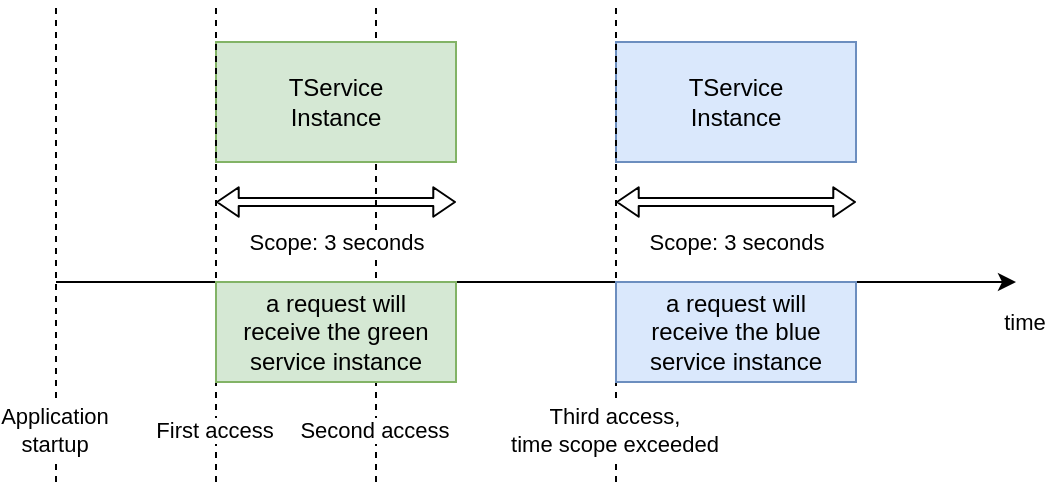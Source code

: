 <mxfile version="14.4.3" type="device"><diagram id="045H7lmuJ6iKP5ggMrmp" name="Page-1"><mxGraphModel dx="981" dy="574" grid="1" gridSize="10" guides="1" tooltips="1" connect="1" arrows="1" fold="1" page="1" pageScale="1" pageWidth="850" pageHeight="1100" math="0" shadow="0"><root><mxCell id="0"/><mxCell id="1" parent="0"/><mxCell id="yDqks34BWX2QYE_36h0Q-20" value="" style="endArrow=none;dashed=1;html=1;" edge="1" parent="1"><mxGeometry width="50" height="50" relative="1" as="geometry"><mxPoint x="280" y="480" as="sourcePoint"/><mxPoint x="280" y="240" as="targetPoint"/></mxGeometry></mxCell><mxCell id="yDqks34BWX2QYE_36h0Q-21" value="Second access" style="edgeLabel;html=1;align=center;verticalAlign=middle;resizable=0;points=[];" vertex="1" connectable="0" parent="yDqks34BWX2QYE_36h0Q-20"><mxGeometry x="-0.78" y="1" relative="1" as="geometry"><mxPoint as="offset"/></mxGeometry></mxCell><mxCell id="yDqks34BWX2QYE_36h0Q-1" value="" style="endArrow=classic;html=1;" edge="1" parent="1"><mxGeometry width="50" height="50" relative="1" as="geometry"><mxPoint x="120" y="380" as="sourcePoint"/><mxPoint x="600" y="380" as="targetPoint"/></mxGeometry></mxCell><mxCell id="yDqks34BWX2QYE_36h0Q-3" value="time" style="edgeLabel;html=1;align=center;verticalAlign=middle;resizable=0;points=[];" vertex="1" connectable="0" parent="yDqks34BWX2QYE_36h0Q-1"><mxGeometry x="0.846" relative="1" as="geometry"><mxPoint x="40.86" y="20" as="offset"/></mxGeometry></mxCell><mxCell id="yDqks34BWX2QYE_36h0Q-4" value="TService&lt;br&gt;Instance" style="rounded=0;whiteSpace=wrap;html=1;fillColor=#d5e8d4;strokeColor=#82b366;" vertex="1" parent="1"><mxGeometry x="200" y="260" width="120" height="60" as="geometry"/></mxCell><mxCell id="yDqks34BWX2QYE_36h0Q-5" value="" style="shape=flexArrow;endArrow=classic;startArrow=classic;html=1;startWidth=9.714;startSize=3.286;width=4;endWidth=9.714;endSize=3.286;" edge="1" parent="1"><mxGeometry width="50" height="50" relative="1" as="geometry"><mxPoint x="200" y="340" as="sourcePoint"/><mxPoint x="320" y="340" as="targetPoint"/></mxGeometry></mxCell><mxCell id="yDqks34BWX2QYE_36h0Q-6" value="Scope: 3&amp;nbsp;seconds" style="edgeLabel;html=1;align=center;verticalAlign=middle;resizable=0;points=[];" vertex="1" connectable="0" parent="yDqks34BWX2QYE_36h0Q-5"><mxGeometry x="0.24" y="1" relative="1" as="geometry"><mxPoint x="-14.29" y="21" as="offset"/></mxGeometry></mxCell><mxCell id="yDqks34BWX2QYE_36h0Q-7" value="TService&lt;br&gt;Instance" style="rounded=0;whiteSpace=wrap;html=1;fillColor=#dae8fc;strokeColor=#6c8ebf;" vertex="1" parent="1"><mxGeometry x="400" y="260" width="120" height="60" as="geometry"/></mxCell><mxCell id="yDqks34BWX2QYE_36h0Q-8" value="" style="shape=flexArrow;endArrow=classic;startArrow=classic;html=1;startWidth=9.714;startSize=3.286;width=4;endWidth=9.714;endSize=3.286;" edge="1" parent="1"><mxGeometry width="50" height="50" relative="1" as="geometry"><mxPoint x="400" y="340" as="sourcePoint"/><mxPoint x="520" y="340" as="targetPoint"/></mxGeometry></mxCell><mxCell id="yDqks34BWX2QYE_36h0Q-9" value="Scope: 3&amp;nbsp;seconds" style="edgeLabel;html=1;align=center;verticalAlign=middle;resizable=0;points=[];" vertex="1" connectable="0" parent="yDqks34BWX2QYE_36h0Q-8"><mxGeometry x="0.24" y="1" relative="1" as="geometry"><mxPoint x="-14.29" y="21" as="offset"/></mxGeometry></mxCell><mxCell id="yDqks34BWX2QYE_36h0Q-11" value="" style="endArrow=none;dashed=1;html=1;" edge="1" parent="1"><mxGeometry width="50" height="50" relative="1" as="geometry"><mxPoint x="200" y="480" as="sourcePoint"/><mxPoint x="200" y="240" as="targetPoint"/></mxGeometry></mxCell><mxCell id="yDqks34BWX2QYE_36h0Q-12" value="First access" style="edgeLabel;html=1;align=center;verticalAlign=middle;resizable=0;points=[];" vertex="1" connectable="0" parent="yDqks34BWX2QYE_36h0Q-11"><mxGeometry x="-0.78" y="1" relative="1" as="geometry"><mxPoint as="offset"/></mxGeometry></mxCell><mxCell id="yDqks34BWX2QYE_36h0Q-13" value="" style="endArrow=none;dashed=1;html=1;" edge="1" parent="1"><mxGeometry width="50" height="50" relative="1" as="geometry"><mxPoint x="400" y="480" as="sourcePoint"/><mxPoint x="400" y="240" as="targetPoint"/></mxGeometry></mxCell><mxCell id="yDqks34BWX2QYE_36h0Q-14" value="Third access,&lt;br&gt;time scope exceeded" style="edgeLabel;html=1;align=center;verticalAlign=middle;resizable=0;points=[];" vertex="1" connectable="0" parent="yDqks34BWX2QYE_36h0Q-13"><mxGeometry x="-0.78" y="1" relative="1" as="geometry"><mxPoint as="offset"/></mxGeometry></mxCell><mxCell id="yDqks34BWX2QYE_36h0Q-16" value="" style="endArrow=none;dashed=1;html=1;" edge="1" parent="1"><mxGeometry width="50" height="50" relative="1" as="geometry"><mxPoint x="120" y="480" as="sourcePoint"/><mxPoint x="120" y="240" as="targetPoint"/></mxGeometry></mxCell><mxCell id="yDqks34BWX2QYE_36h0Q-17" value="Application&lt;br&gt;startup" style="edgeLabel;html=1;align=center;verticalAlign=middle;resizable=0;points=[];" vertex="1" connectable="0" parent="yDqks34BWX2QYE_36h0Q-16"><mxGeometry x="-0.78" y="1" relative="1" as="geometry"><mxPoint as="offset"/></mxGeometry></mxCell><mxCell id="yDqks34BWX2QYE_36h0Q-18" value="a request will&lt;br&gt;receive the green service instance" style="rounded=0;whiteSpace=wrap;html=1;fillColor=#d5e8d4;strokeColor=#82b366;" vertex="1" parent="1"><mxGeometry x="200" y="380" width="120" height="50" as="geometry"/></mxCell><mxCell id="yDqks34BWX2QYE_36h0Q-19" value="a request will&lt;br&gt;receive the blue service instance" style="rounded=0;whiteSpace=wrap;html=1;fillColor=#dae8fc;strokeColor=#6c8ebf;" vertex="1" parent="1"><mxGeometry x="400" y="380" width="120" height="50" as="geometry"/></mxCell></root></mxGraphModel></diagram></mxfile>